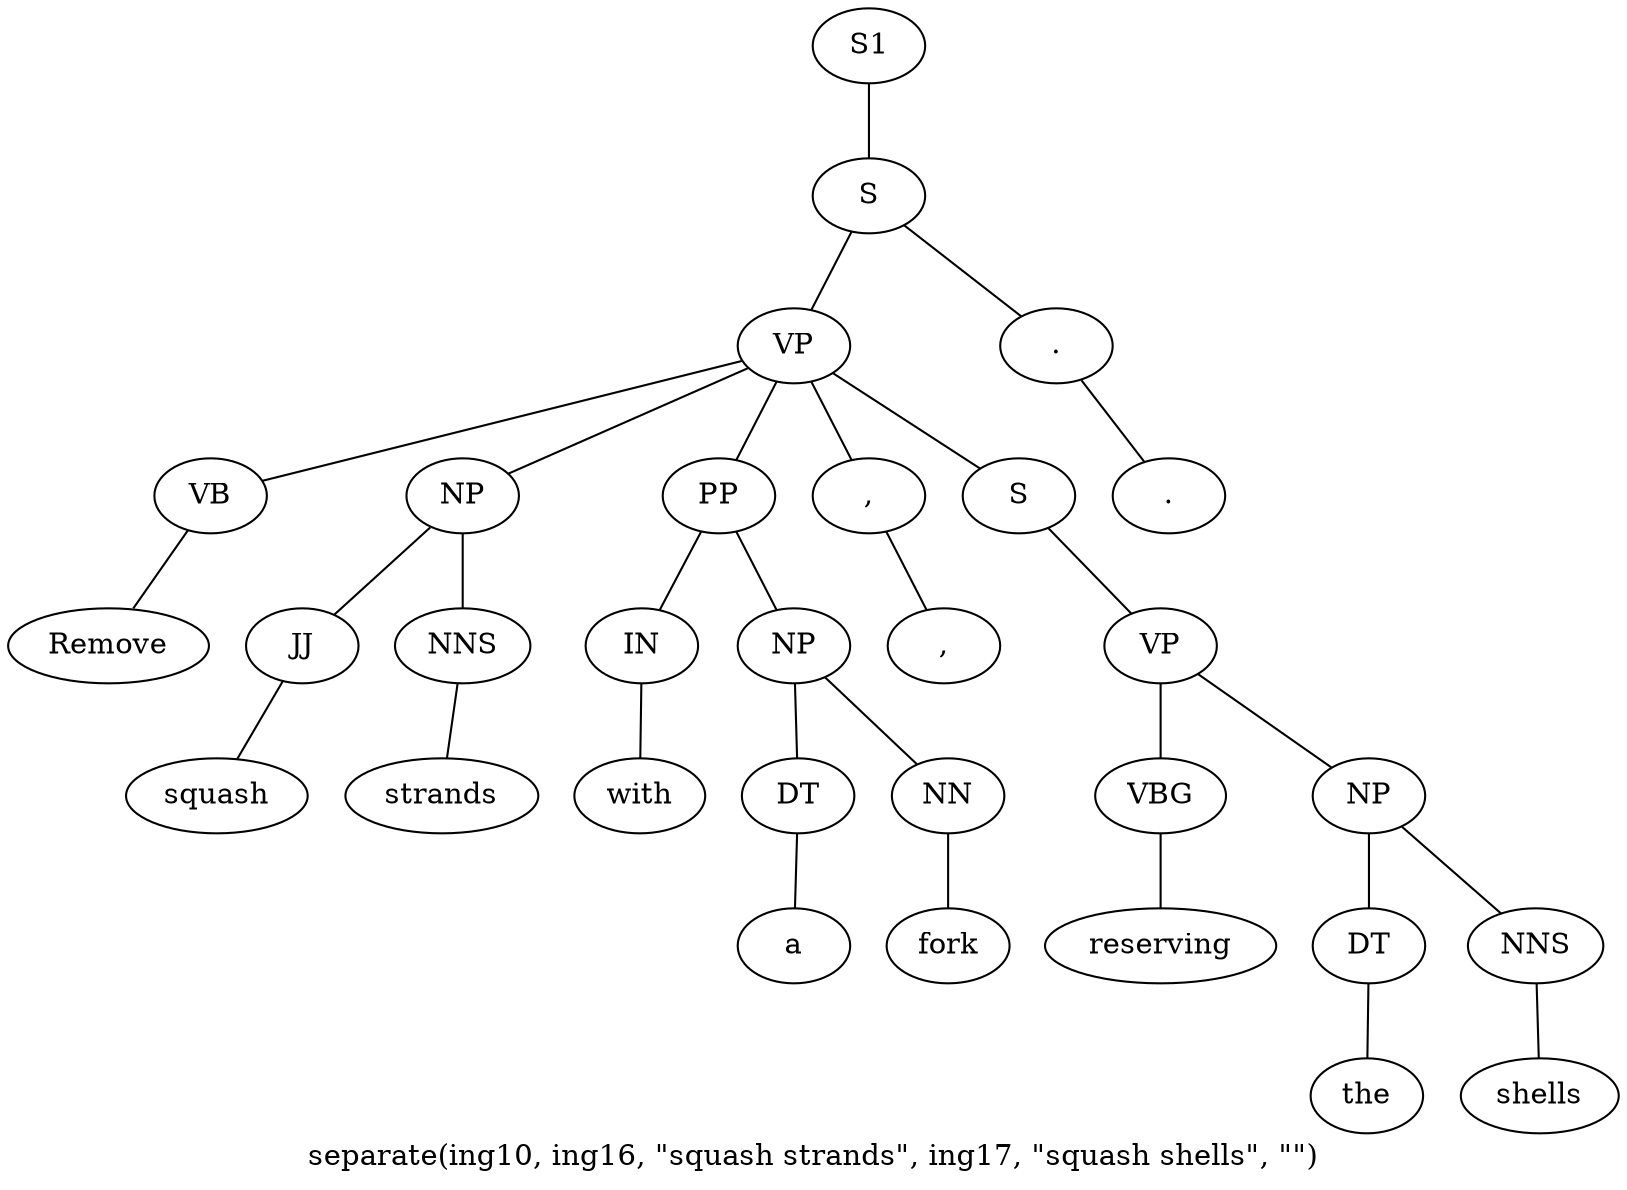graph SyntaxGraph {
	label = "separate(ing10, ing16, \"squash strands\", ing17, \"squash shells\", \"\")";
	Node0 [label="S1"];
	Node1 [label="S"];
	Node2 [label="VP"];
	Node3 [label="VB"];
	Node4 [label="Remove"];
	Node5 [label="NP"];
	Node6 [label="JJ"];
	Node7 [label="squash"];
	Node8 [label="NNS"];
	Node9 [label="strands"];
	Node10 [label="PP"];
	Node11 [label="IN"];
	Node12 [label="with"];
	Node13 [label="NP"];
	Node14 [label="DT"];
	Node15 [label="a"];
	Node16 [label="NN"];
	Node17 [label="fork"];
	Node18 [label=","];
	Node19 [label=","];
	Node20 [label="S"];
	Node21 [label="VP"];
	Node22 [label="VBG"];
	Node23 [label="reserving"];
	Node24 [label="NP"];
	Node25 [label="DT"];
	Node26 [label="the"];
	Node27 [label="NNS"];
	Node28 [label="shells"];
	Node29 [label="."];
	Node30 [label="."];

	Node0 -- Node1;
	Node1 -- Node2;
	Node1 -- Node29;
	Node2 -- Node3;
	Node2 -- Node5;
	Node2 -- Node10;
	Node2 -- Node18;
	Node2 -- Node20;
	Node3 -- Node4;
	Node5 -- Node6;
	Node5 -- Node8;
	Node6 -- Node7;
	Node8 -- Node9;
	Node10 -- Node11;
	Node10 -- Node13;
	Node11 -- Node12;
	Node13 -- Node14;
	Node13 -- Node16;
	Node14 -- Node15;
	Node16 -- Node17;
	Node18 -- Node19;
	Node20 -- Node21;
	Node21 -- Node22;
	Node21 -- Node24;
	Node22 -- Node23;
	Node24 -- Node25;
	Node24 -- Node27;
	Node25 -- Node26;
	Node27 -- Node28;
	Node29 -- Node30;
}